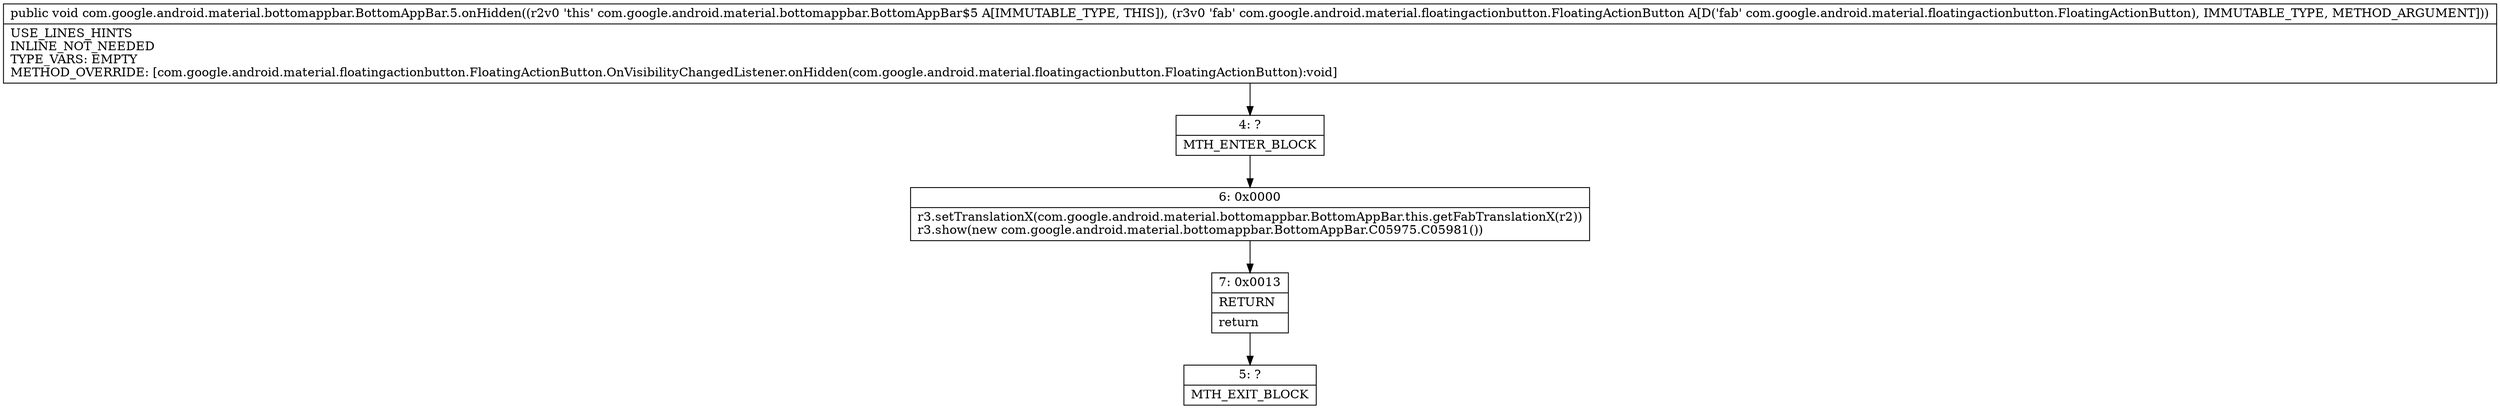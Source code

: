 digraph "CFG forcom.google.android.material.bottomappbar.BottomAppBar.5.onHidden(Lcom\/google\/android\/material\/floatingactionbutton\/FloatingActionButton;)V" {
Node_4 [shape=record,label="{4\:\ ?|MTH_ENTER_BLOCK\l}"];
Node_6 [shape=record,label="{6\:\ 0x0000|r3.setTranslationX(com.google.android.material.bottomappbar.BottomAppBar.this.getFabTranslationX(r2))\lr3.show(new com.google.android.material.bottomappbar.BottomAppBar.C05975.C05981())\l}"];
Node_7 [shape=record,label="{7\:\ 0x0013|RETURN\l|return\l}"];
Node_5 [shape=record,label="{5\:\ ?|MTH_EXIT_BLOCK\l}"];
MethodNode[shape=record,label="{public void com.google.android.material.bottomappbar.BottomAppBar.5.onHidden((r2v0 'this' com.google.android.material.bottomappbar.BottomAppBar$5 A[IMMUTABLE_TYPE, THIS]), (r3v0 'fab' com.google.android.material.floatingactionbutton.FloatingActionButton A[D('fab' com.google.android.material.floatingactionbutton.FloatingActionButton), IMMUTABLE_TYPE, METHOD_ARGUMENT]))  | USE_LINES_HINTS\lINLINE_NOT_NEEDED\lTYPE_VARS: EMPTY\lMETHOD_OVERRIDE: [com.google.android.material.floatingactionbutton.FloatingActionButton.OnVisibilityChangedListener.onHidden(com.google.android.material.floatingactionbutton.FloatingActionButton):void]\l}"];
MethodNode -> Node_4;Node_4 -> Node_6;
Node_6 -> Node_7;
Node_7 -> Node_5;
}

